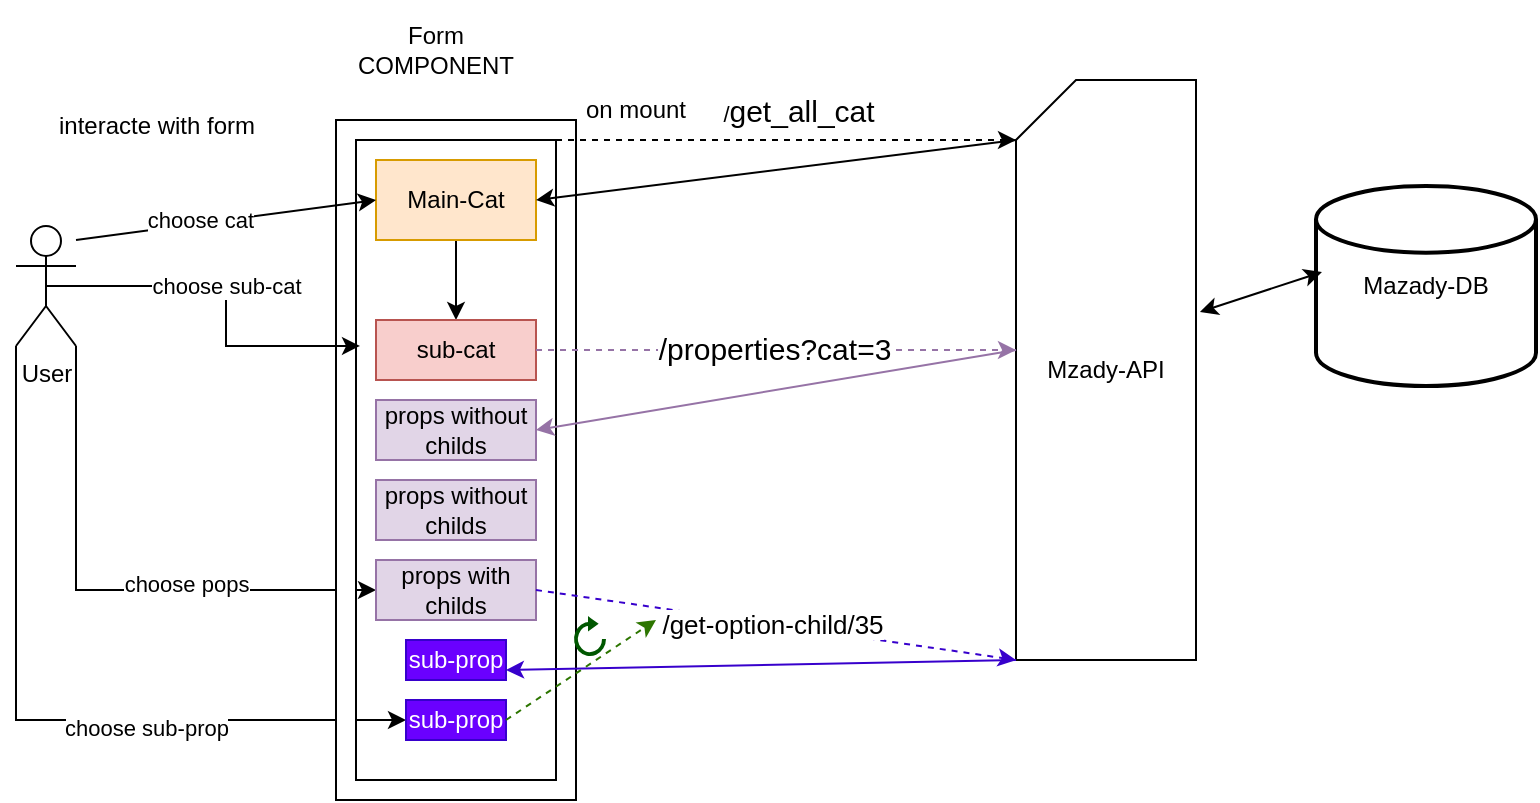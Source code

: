 <mxfile>
    <diagram id="zXCBnS2OxSfcOxO6uii7" name="Page-1">
        <mxGraphModel dx="790" dy="591" grid="1" gridSize="10" guides="1" tooltips="1" connect="1" arrows="1" fold="1" page="1" pageScale="1" pageWidth="850" pageHeight="1100" math="0" shadow="0">
            <root>
                <mxCell id="0"/>
                <mxCell id="1" parent="0"/>
                <mxCell id="5" style="edgeStyle=orthogonalEdgeStyle;rounded=0;orthogonalLoop=1;jettySize=auto;html=1;exitX=1;exitY=1;exitDx=0;exitDy=0;exitPerimeter=0;entryX=0;entryY=0.5;entryDx=0;entryDy=0;" edge="1" parent="1" source="9" target="30">
                    <mxGeometry relative="1" as="geometry"/>
                </mxCell>
                <mxCell id="6" value="choose pops" style="edgeLabel;html=1;align=center;verticalAlign=middle;resizable=0;points=[];" connectable="0" vertex="1" parent="5">
                    <mxGeometry x="0.296" y="3" relative="1" as="geometry">
                        <mxPoint as="offset"/>
                    </mxGeometry>
                </mxCell>
                <mxCell id="7" style="edgeStyle=orthogonalEdgeStyle;rounded=0;orthogonalLoop=1;jettySize=auto;html=1;exitX=0;exitY=1;exitDx=0;exitDy=0;exitPerimeter=0;entryX=0;entryY=0.5;entryDx=0;entryDy=0;" edge="1" parent="1" source="9" target="36">
                    <mxGeometry relative="1" as="geometry"/>
                </mxCell>
                <mxCell id="8" value="choose sub-prop" style="edgeLabel;html=1;align=center;verticalAlign=middle;resizable=0;points=[];" connectable="0" vertex="1" parent="7">
                    <mxGeometry x="0.319" y="-4" relative="1" as="geometry">
                        <mxPoint as="offset"/>
                    </mxGeometry>
                </mxCell>
                <mxCell id="9" value="User&lt;br&gt;" style="shape=umlActor;verticalLabelPosition=bottom;verticalAlign=top;html=1;outlineConnect=0;" vertex="1" parent="1">
                    <mxGeometry x="120" y="183" width="30" height="60" as="geometry"/>
                </mxCell>
                <mxCell id="10" value="" style="verticalLabelPosition=bottom;verticalAlign=top;html=1;shape=mxgraph.basic.frame;dx=10;whiteSpace=wrap;" vertex="1" parent="1">
                    <mxGeometry x="280" y="130" width="120" height="340" as="geometry"/>
                </mxCell>
                <mxCell id="11" value="Mazady-DB" style="strokeWidth=2;html=1;shape=mxgraph.flowchart.database;whiteSpace=wrap;" vertex="1" parent="1">
                    <mxGeometry x="770" y="163" width="110" height="100" as="geometry"/>
                </mxCell>
                <mxCell id="12" value="Mzady-API" style="shape=card;whiteSpace=wrap;html=1;" vertex="1" parent="1">
                    <mxGeometry x="620" y="110" width="90" height="290" as="geometry"/>
                </mxCell>
                <mxCell id="13" style="edgeStyle=orthogonalEdgeStyle;rounded=0;orthogonalLoop=1;jettySize=auto;html=1;exitX=0.5;exitY=1;exitDx=0;exitDy=0;entryX=0.5;entryY=0;entryDx=0;entryDy=0;" edge="1" parent="1" source="14" target="19">
                    <mxGeometry relative="1" as="geometry"/>
                </mxCell>
                <mxCell id="14" value="Main-Cat" style="rounded=0;whiteSpace=wrap;html=1;fillColor=#ffe6cc;strokeColor=#d79b00;" vertex="1" parent="1">
                    <mxGeometry x="300" y="150" width="80" height="40" as="geometry"/>
                </mxCell>
                <mxCell id="15" value="" style="endArrow=classic;html=1;rounded=0;entryX=0;entryY=0.5;entryDx=0;entryDy=0;" edge="1" parent="1" target="14">
                    <mxGeometry width="50" height="50" relative="1" as="geometry">
                        <mxPoint x="150" y="190" as="sourcePoint"/>
                        <mxPoint x="200" y="140" as="targetPoint"/>
                    </mxGeometry>
                </mxCell>
                <mxCell id="16" value="choose cat&lt;br&gt;" style="edgeLabel;html=1;align=center;verticalAlign=middle;resizable=0;points=[];" connectable="0" vertex="1" parent="15">
                    <mxGeometry x="-0.17" y="2" relative="1" as="geometry">
                        <mxPoint as="offset"/>
                    </mxGeometry>
                </mxCell>
                <mxCell id="17" value="on mount" style="text;html=1;strokeColor=none;fillColor=none;align=center;verticalAlign=middle;whiteSpace=wrap;rounded=0;" vertex="1" parent="1">
                    <mxGeometry x="400" y="110" width="60" height="30" as="geometry"/>
                </mxCell>
                <mxCell id="18" value="Form COMPONENT" style="text;html=1;strokeColor=none;fillColor=none;align=center;verticalAlign=middle;whiteSpace=wrap;rounded=0;" vertex="1" parent="1">
                    <mxGeometry x="275" y="70" width="110" height="50" as="geometry"/>
                </mxCell>
                <mxCell id="19" value="sub-cat" style="rounded=0;whiteSpace=wrap;html=1;fillColor=#f8cecc;strokeColor=#b85450;" vertex="1" parent="1">
                    <mxGeometry x="300" y="230" width="80" height="30" as="geometry"/>
                </mxCell>
                <mxCell id="20" style="edgeStyle=orthogonalEdgeStyle;rounded=0;orthogonalLoop=1;jettySize=auto;html=1;exitX=0.5;exitY=0.5;exitDx=0;exitDy=0;exitPerimeter=0;entryX=-0.1;entryY=0.433;entryDx=0;entryDy=0;entryPerimeter=0;" edge="1" parent="1" source="9" target="19">
                    <mxGeometry relative="1" as="geometry"/>
                </mxCell>
                <mxCell id="21" value="choose sub-cat&lt;br&gt;" style="edgeLabel;html=1;align=center;verticalAlign=middle;resizable=0;points=[];" connectable="0" vertex="1" parent="20">
                    <mxGeometry x="-0.037" relative="1" as="geometry">
                        <mxPoint as="offset"/>
                    </mxGeometry>
                </mxCell>
                <mxCell id="22" style="edgeStyle=orthogonalEdgeStyle;rounded=0;orthogonalLoop=1;jettySize=auto;html=1;exitX=1;exitY=0;exitDx=-10;exitDy=10;exitPerimeter=0;entryX=0;entryY=0;entryDx=0;entryDy=30;entryPerimeter=0;dashed=1;" edge="1" parent="1" source="10" target="12">
                    <mxGeometry relative="1" as="geometry"/>
                </mxCell>
                <mxCell id="23" value="/&lt;font style=&quot;font-size: 15px;&quot;&gt;get_all_cat&lt;/font&gt;" style="edgeLabel;html=1;align=center;verticalAlign=middle;resizable=0;points=[];" connectable="0" vertex="1" parent="22">
                    <mxGeometry x="-0.072" y="1" relative="1" as="geometry">
                        <mxPoint x="14" y="-14" as="offset"/>
                    </mxGeometry>
                </mxCell>
                <mxCell id="24" value="" style="endArrow=classic;startArrow=classic;html=1;rounded=0;entryX=1.022;entryY=0.4;entryDx=0;entryDy=0;entryPerimeter=0;exitX=0.027;exitY=0.43;exitDx=0;exitDy=0;exitPerimeter=0;" edge="1" parent="1" source="11" target="12">
                    <mxGeometry width="50" height="50" relative="1" as="geometry">
                        <mxPoint x="730" y="210" as="sourcePoint"/>
                        <mxPoint x="780" y="160" as="targetPoint"/>
                    </mxGeometry>
                </mxCell>
                <mxCell id="25" style="edgeStyle=orthogonalEdgeStyle;rounded=0;orthogonalLoop=1;jettySize=auto;html=1;exitX=1;exitY=0.5;exitDx=0;exitDy=0;entryX=0;entryY=0;entryDx=0;entryDy=135;entryPerimeter=0;fillColor=#e1d5e7;strokeColor=#9673a6;dashed=1;" edge="1" parent="1" source="19" target="12">
                    <mxGeometry relative="1" as="geometry"/>
                </mxCell>
                <mxCell id="26" value="/&lt;span id=&quot;docs-internal-guid-bac7cda0-7fff-31c9-5ce4-0870c63bb9b7&quot;&gt;&lt;/span&gt;" style="edgeLabel;html=1;align=center;verticalAlign=middle;resizable=0;points=[];" connectable="0" vertex="1" parent="25">
                    <mxGeometry x="0.007" y="1" relative="1" as="geometry">
                        <mxPoint as="offset"/>
                    </mxGeometry>
                </mxCell>
                <mxCell id="27" value="&lt;font style=&quot;font-size: 15px;&quot;&gt;/properties?cat=3&lt;/font&gt;&lt;span id=&quot;docs-internal-guid-bac7cda0-7fff-31c9-5ce4-0870c63bb9b7&quot;&gt;&lt;/span&gt;" style="edgeLabel;html=1;align=center;verticalAlign=middle;resizable=0;points=[];" connectable="0" vertex="1" parent="25">
                    <mxGeometry x="-0.007" y="1" relative="1" as="geometry">
                        <mxPoint as="offset"/>
                    </mxGeometry>
                </mxCell>
                <mxCell id="28" value="props without childs" style="rounded=0;whiteSpace=wrap;html=1;fillColor=#e1d5e7;strokeColor=#9673a6;" vertex="1" parent="1">
                    <mxGeometry x="300" y="270" width="80" height="30" as="geometry"/>
                </mxCell>
                <mxCell id="29" value="props without childs" style="rounded=0;whiteSpace=wrap;html=1;fillColor=#e1d5e7;strokeColor=#9673a6;" vertex="1" parent="1">
                    <mxGeometry x="300" y="310" width="80" height="30" as="geometry"/>
                </mxCell>
                <mxCell id="30" value="props with childs" style="rounded=0;whiteSpace=wrap;html=1;fillColor=#e1d5e7;strokeColor=#9673a6;" vertex="1" parent="1">
                    <mxGeometry x="300" y="350" width="80" height="30" as="geometry"/>
                </mxCell>
                <mxCell id="31" value="" style="endArrow=classic;html=1;rounded=0;exitX=0;exitY=0;exitDx=0;exitDy=135;exitPerimeter=0;entryX=1;entryY=0.5;entryDx=0;entryDy=0;fillColor=#e1d5e7;strokeColor=#9673a6;" edge="1" parent="1" source="12" target="28">
                    <mxGeometry width="50" height="50" relative="1" as="geometry">
                        <mxPoint x="480" y="280" as="sourcePoint"/>
                        <mxPoint x="390" y="310" as="targetPoint"/>
                    </mxGeometry>
                </mxCell>
                <mxCell id="32" value="interacte with form" style="text;html=1;align=center;verticalAlign=middle;resizable=0;points=[];autosize=1;strokeColor=none;fillColor=none;" vertex="1" parent="1">
                    <mxGeometry x="130" y="118" width="120" height="30" as="geometry"/>
                </mxCell>
                <mxCell id="33" value="" style="endArrow=classic;html=1;rounded=0;entryX=0;entryY=1;entryDx=0;entryDy=0;entryPerimeter=0;exitX=1;exitY=0.5;exitDx=0;exitDy=0;dashed=1;fillColor=#6a00ff;strokeColor=#3700CC;" edge="1" parent="1" source="30" target="12">
                    <mxGeometry width="50" height="50" relative="1" as="geometry">
                        <mxPoint x="420" y="410" as="sourcePoint"/>
                        <mxPoint x="470" y="360" as="targetPoint"/>
                    </mxGeometry>
                </mxCell>
                <mxCell id="34" value="&lt;font style=&quot;font-size: 13px;&quot;&gt;/get-option-child/35&lt;/font&gt;" style="edgeLabel;html=1;align=center;verticalAlign=middle;resizable=0;points=[];" connectable="0" vertex="1" parent="33">
                    <mxGeometry x="-0.015" relative="1" as="geometry">
                        <mxPoint as="offset"/>
                    </mxGeometry>
                </mxCell>
                <mxCell id="35" value="sub-prop" style="rounded=0;whiteSpace=wrap;html=1;fillColor=#6a00ff;strokeColor=#3700CC;fontColor=#ffffff;" vertex="1" parent="1">
                    <mxGeometry x="315" y="390" width="50" height="20" as="geometry"/>
                </mxCell>
                <mxCell id="36" value="sub-prop" style="rounded=0;whiteSpace=wrap;html=1;fillColor=#6a00ff;strokeColor=#3700CC;fontColor=#ffffff;" vertex="1" parent="1">
                    <mxGeometry x="315" y="420" width="50" height="20" as="geometry"/>
                </mxCell>
                <mxCell id="37" value="" style="endArrow=classic;html=1;rounded=0;exitX=0;exitY=1;exitDx=0;exitDy=0;exitPerimeter=0;entryX=1;entryY=0.75;entryDx=0;entryDy=0;fillColor=#6a00ff;strokeColor=#3700CC;" edge="1" parent="1" source="12" target="35">
                    <mxGeometry width="50" height="50" relative="1" as="geometry">
                        <mxPoint x="400" y="370" as="sourcePoint"/>
                        <mxPoint x="460" y="490" as="targetPoint"/>
                    </mxGeometry>
                </mxCell>
                <mxCell id="38" value="" style="html=1;verticalLabelPosition=bottom;align=center;labelBackgroundColor=#ffffff;verticalAlign=top;strokeWidth=2;strokeColor=#005700;shadow=0;dashed=0;shape=mxgraph.ios7.icons.reload;fillColor=#008a00;fontColor=#ffffff;" vertex="1" parent="1">
                    <mxGeometry x="400" y="380" width="14" height="17" as="geometry"/>
                </mxCell>
                <mxCell id="39" value="" style="endArrow=classic;html=1;rounded=0;fillColor=#60a917;strokeColor=#2D7600;dashed=1;" edge="1" parent="1">
                    <mxGeometry width="50" height="50" relative="1" as="geometry">
                        <mxPoint x="365" y="430" as="sourcePoint"/>
                        <mxPoint x="440" y="380" as="targetPoint"/>
                    </mxGeometry>
                </mxCell>
                <mxCell id="40" value="" style="endArrow=classic;html=1;rounded=0;entryX=1;entryY=0.5;entryDx=0;entryDy=0;exitX=0;exitY=0;exitDx=0;exitDy=30;exitPerimeter=0;" edge="1" parent="1" source="12" target="14">
                    <mxGeometry width="50" height="50" relative="1" as="geometry">
                        <mxPoint x="570" y="160" as="sourcePoint"/>
                        <mxPoint x="620" y="110" as="targetPoint"/>
                    </mxGeometry>
                </mxCell>
            </root>
        </mxGraphModel>
    </diagram>
</mxfile>